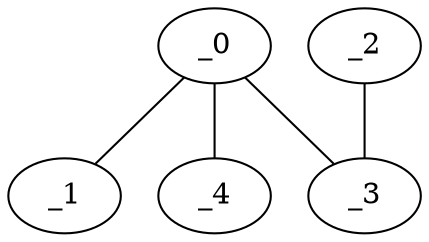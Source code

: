 graph FP1_0113 {
	_0	 [x="0.725623",
		y="2.77493"];
	_1	 [x="1.01053",
		y="0.775666"];
	_0 -- _1;
	_3	 [x="1.80282",
		y="2.09407"];
	_0 -- _3;
	_4	 [x="2.54897",
		y="2.34217"];
	_0 -- _4;
	_2	 [x="1.00763",
		y="2.29585"];
	_2 -- _3;
}
